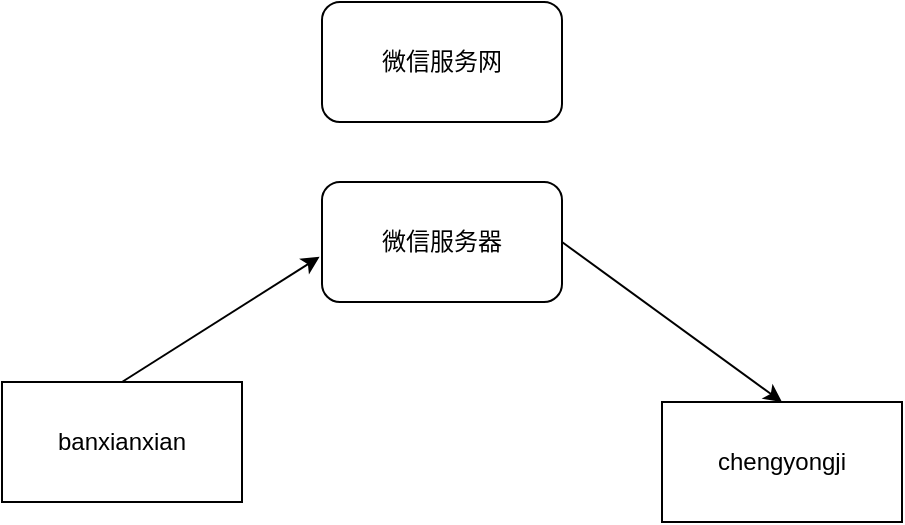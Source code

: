 <mxfile version="20.8.16" type="device"><diagram name="第 1 页" id="7nnKOIHlXEXOcOP-iDrJ"><mxGraphModel dx="1036" dy="658" grid="1" gridSize="10" guides="1" tooltips="1" connect="1" arrows="1" fold="1" page="1" pageScale="1" pageWidth="1169" pageHeight="1654" math="0" shadow="0"><root><mxCell id="0"/><mxCell id="1" parent="0"/><mxCell id="j7DDvkGERbmi38u47uSi-1" value="微信服务网" style="rounded=1;whiteSpace=wrap;html=1;" vertex="1" parent="1"><mxGeometry x="370" y="70" width="120" height="60" as="geometry"/></mxCell><mxCell id="j7DDvkGERbmi38u47uSi-2" value="banxianxian" style="rounded=0;whiteSpace=wrap;html=1;" vertex="1" parent="1"><mxGeometry x="210" y="260" width="120" height="60" as="geometry"/></mxCell><mxCell id="j7DDvkGERbmi38u47uSi-3" value="chengyongji" style="rounded=0;whiteSpace=wrap;html=1;" vertex="1" parent="1"><mxGeometry x="540" y="270" width="120" height="60" as="geometry"/></mxCell><mxCell id="j7DDvkGERbmi38u47uSi-4" value="微信服务器" style="rounded=1;whiteSpace=wrap;html=1;" vertex="1" parent="1"><mxGeometry x="370" y="160" width="120" height="60" as="geometry"/></mxCell><mxCell id="j7DDvkGERbmi38u47uSi-5" value="" style="endArrow=classic;html=1;rounded=0;exitX=0.5;exitY=0;exitDx=0;exitDy=0;entryX=-0.01;entryY=0.623;entryDx=0;entryDy=0;entryPerimeter=0;" edge="1" parent="1" source="j7DDvkGERbmi38u47uSi-2" target="j7DDvkGERbmi38u47uSi-4"><mxGeometry width="50" height="50" relative="1" as="geometry"><mxPoint x="500" y="370" as="sourcePoint"/><mxPoint x="550" y="320" as="targetPoint"/></mxGeometry></mxCell><mxCell id="j7DDvkGERbmi38u47uSi-6" value="" style="endArrow=classic;html=1;rounded=0;exitX=1;exitY=0.5;exitDx=0;exitDy=0;entryX=0.5;entryY=0;entryDx=0;entryDy=0;" edge="1" parent="1" source="j7DDvkGERbmi38u47uSi-4" target="j7DDvkGERbmi38u47uSi-3"><mxGeometry width="50" height="50" relative="1" as="geometry"><mxPoint x="500" y="370" as="sourcePoint"/><mxPoint x="550" y="320" as="targetPoint"/></mxGeometry></mxCell></root></mxGraphModel></diagram></mxfile>
